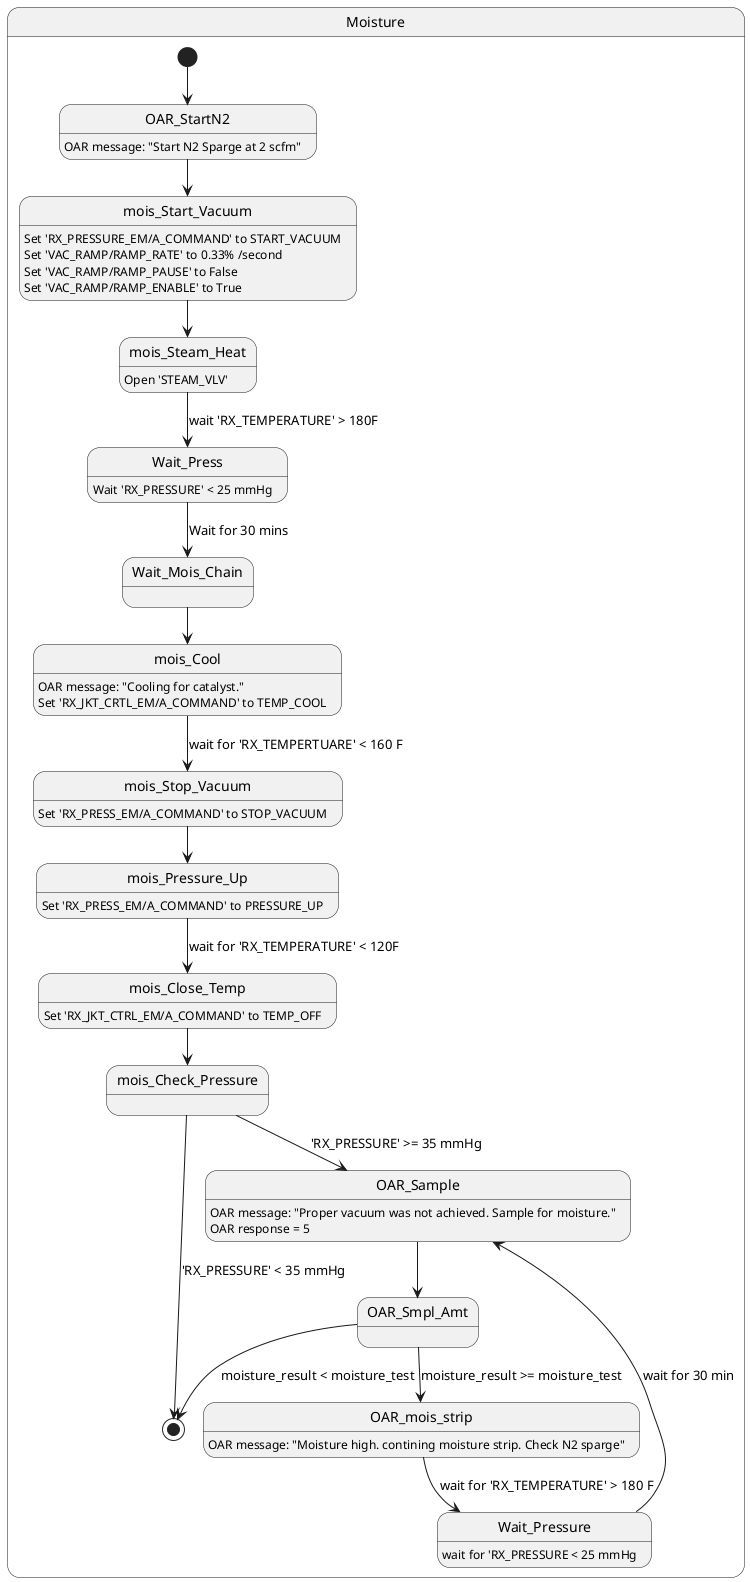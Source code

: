 !define START_VACUUM    2
!define	VAC_RAMP	PIC-1637_RAMP
!define STEAM_VLV CV-1647
!define CW_SPLY_VLV  CV-1608
!define	CND_RTN_VLV	CV-1612
!define 'RX_JKT_CTRL_EM' R1-TEMP-EM
!define TEMP_COOL   2
!define STOP_VACUUM 3
!define     PRESSURE_UP 6
!define TEMP_OFF    1


@startuml

state Moisture{

[*] --> OAR_StartN2
OAR_StartN2: OAR message: "Start N2 Sparge at 2 scfm"

OAR_StartN2 --> mois_Start_Vacuum
mois_Start_Vacuum: Set 'RX_PRESSURE_EM/A_COMMAND' to START_VACUUM
mois_Start_Vacuum: Set 'VAC_RAMP/RAMP_RATE' to 0.33% /second
mois_Start_Vacuum: Set 'VAC_RAMP/RAMP_PAUSE' to False
mois_Start_Vacuum: Set 'VAC_RAMP/RAMP_ENABLE' to True

mois_Start_Vacuum --> mois_Steam_Heat
mois_Steam_Heat: Open 'STEAM_VLV'

mois_Steam_Heat --> Wait_Press: wait 'RX_TEMPERATURE' > 180F
Wait_Press: Wait 'RX_PRESSURE' < 25 mmHg

Wait_Press --> Wait_Mois_Chain: Wait for 30 mins


Wait_Mois_Chain --> mois_Cool
mois_Cool: OAR message: "Cooling for catalyst."
mois_Cool: Set 'RX_JKT_CRTL_EM/A_COMMAND' to TEMP_COOL



mois_Cool --> mois_Stop_Vacuum: wait for 'RX_TEMPERTUARE' < 160 F
mois_Stop_Vacuum: Set 'RX_PRESS_EM/A_COMMAND' to STOP_VACUUM

mois_Stop_Vacuum --> mois_Pressure_Up
mois_Pressure_Up: Set 'RX_PRESS_EM/A_COMMAND' to PRESSURE_UP

mois_Pressure_Up --> mois_Close_Temp: wait for 'RX_TEMPERATURE' < 120F
mois_Close_Temp: Set 'RX_JKT_CTRL_EM/A_COMMAND' to TEMP_OFF

mois_Close_Temp --> mois_Check_Pressure

mois_Check_Pressure --> [*]: 'RX_PRESSURE' < 35 mmHg

mois_Check_Pressure --> OAR_Sample: 'RX_PRESSURE' >= 35 mmHg
OAR_Sample: OAR message: "Proper vacuum was not achieved. Sample for moisture."
OAR_Sample: OAR response = 5

OAR_Sample --> OAR_Smpl_Amt

OAR_Smpl_Amt --> OAR_mois_strip: moisture_result >= moisture_test
OAR_mois_strip: OAR message: "Moisture high. contining moisture strip. Check N2 sparge"

OAR_mois_strip --> Wait_Pressure: wait for 'RX_TEMPERATURE' > 180 F
Wait_Pressure: wait for 'RX_PRESSURE < 25 mmHg

Wait_Pressure --> OAR_Sample: wait for 30 min

OAR_Smpl_Amt --> [*]: moisture_result < moisture_test


}
@enduml